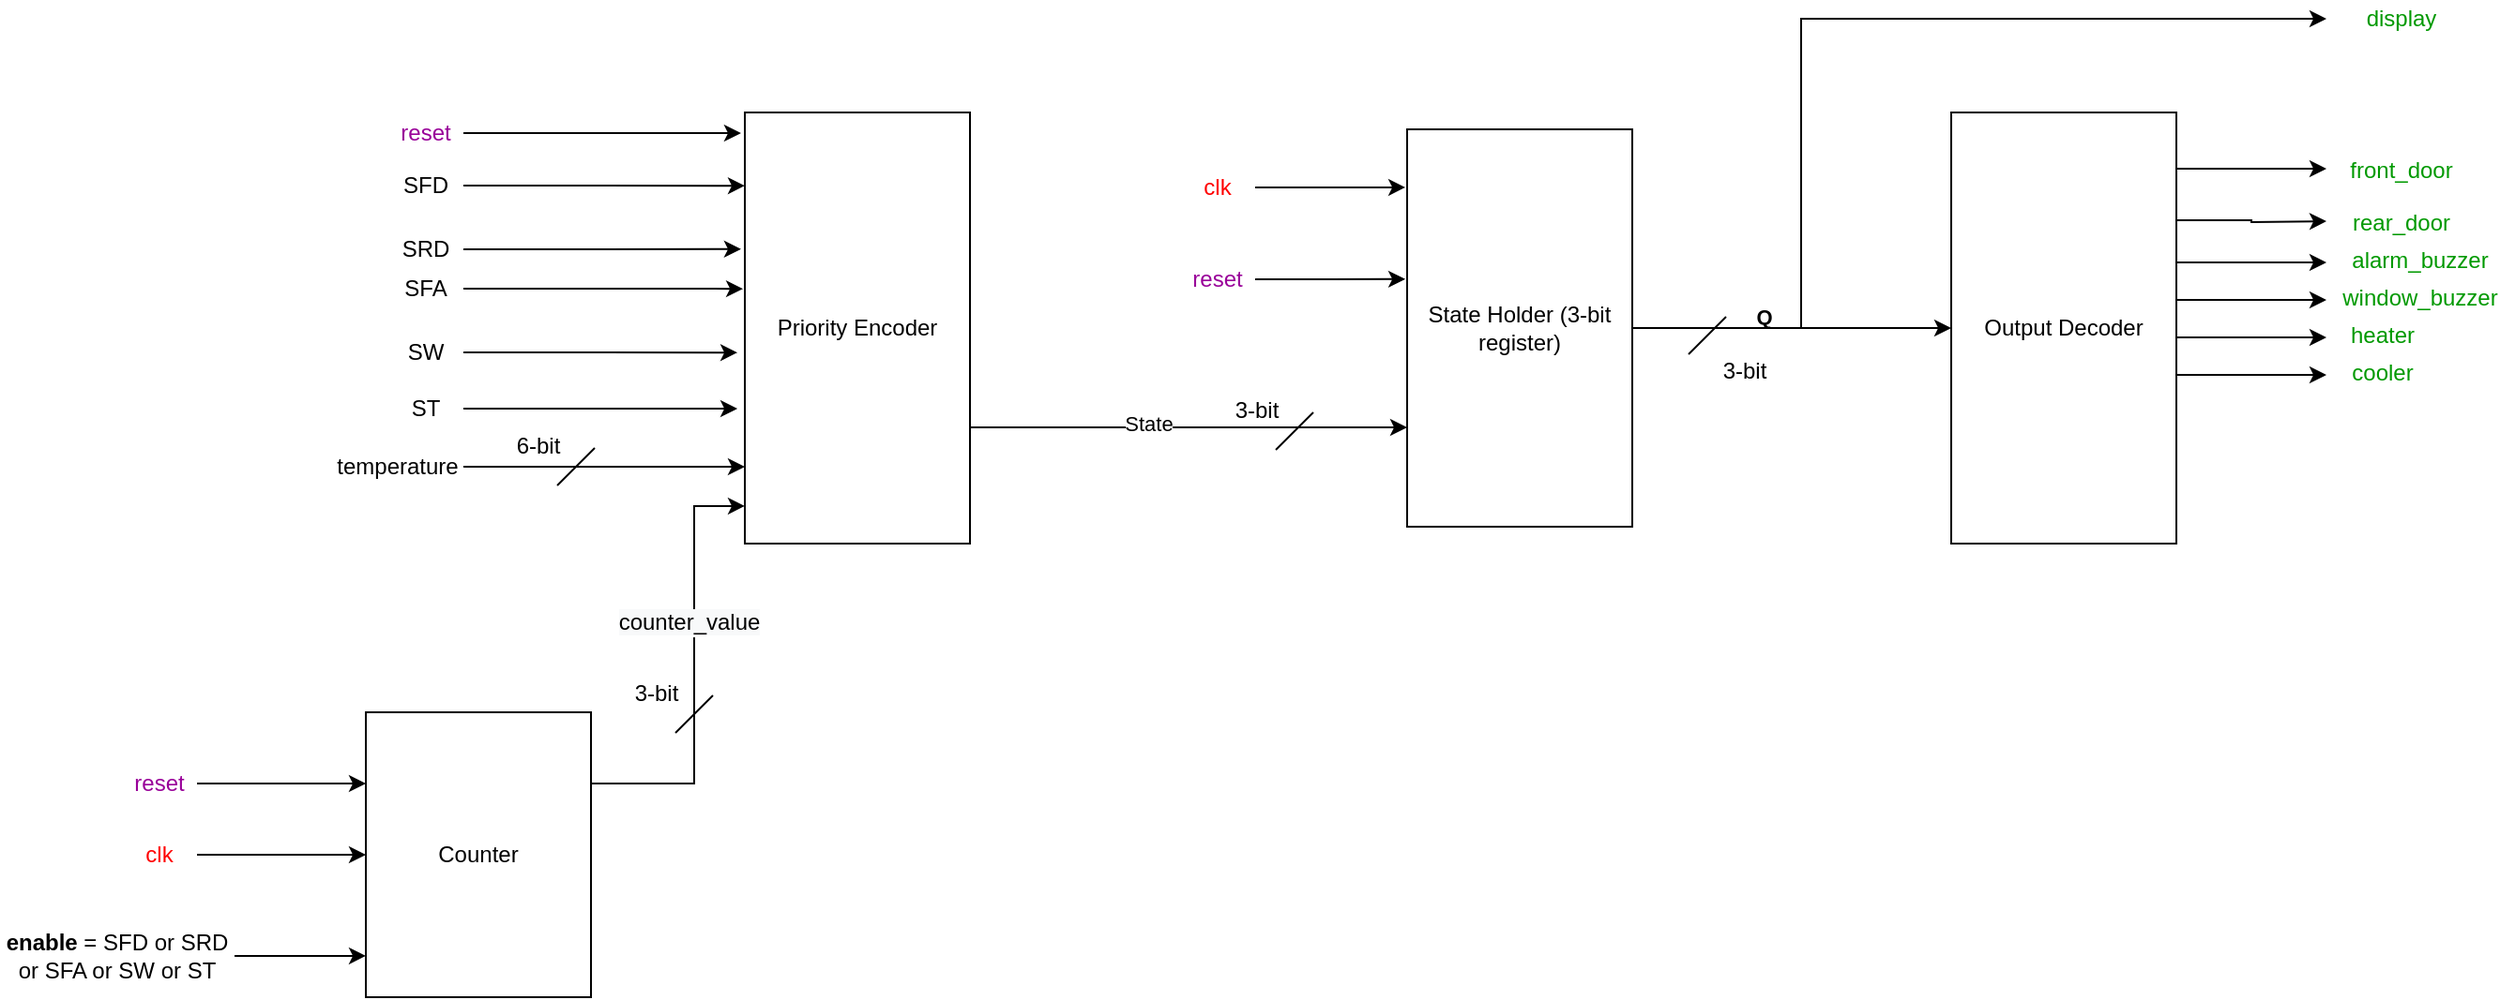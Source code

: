 <mxfile version="13.9.9" type="device"><diagram id="ZRtyASsCJgaGfPVEl4Qs" name="Page-1"><mxGraphModel dx="782" dy="497" grid="1" gridSize="10" guides="1" tooltips="1" connect="1" arrows="1" fold="1" page="1" pageScale="1" pageWidth="850" pageHeight="1100" math="0" shadow="0"><root><mxCell id="0"/><mxCell id="1" parent="0"/><mxCell id="_pDhiEGgsFHykVJucF6k-56" style="edgeStyle=orthogonalEdgeStyle;rounded=0;orthogonalLoop=1;jettySize=auto;html=1;exitX=1;exitY=0.75;exitDx=0;exitDy=0;entryX=0;entryY=0.75;entryDx=0;entryDy=0;" parent="1" source="_pDhiEGgsFHykVJucF6k-1" target="_pDhiEGgsFHykVJucF6k-34" edge="1"><mxGeometry relative="1" as="geometry"><Array as="points"><mxPoint x="470" y="288"/></Array></mxGeometry></mxCell><mxCell id="_pDhiEGgsFHykVJucF6k-60" value="State" style="edgeLabel;html=1;align=center;verticalAlign=middle;resizable=0;points=[];" parent="_pDhiEGgsFHykVJucF6k-56" vertex="1" connectable="0"><mxGeometry x="0.257" y="2" relative="1" as="geometry"><mxPoint as="offset"/></mxGeometry></mxCell><mxCell id="_pDhiEGgsFHykVJucF6k-1" value="Priority Encoder" style="rounded=0;whiteSpace=wrap;html=1;" parent="1" vertex="1"><mxGeometry x="417" y="120" width="120" height="230" as="geometry"/></mxCell><mxCell id="_pDhiEGgsFHykVJucF6k-3" style="edgeStyle=orthogonalEdgeStyle;rounded=0;orthogonalLoop=1;jettySize=auto;html=1;entryX=-0.017;entryY=0.048;entryDx=0;entryDy=0;entryPerimeter=0;" parent="1" source="_pDhiEGgsFHykVJucF6k-2" target="_pDhiEGgsFHykVJucF6k-1" edge="1"><mxGeometry relative="1" as="geometry"/></mxCell><mxCell id="_pDhiEGgsFHykVJucF6k-2" value="&lt;font color=&quot;#990099&quot;&gt;reset&lt;/font&gt;" style="text;html=1;strokeColor=none;fillColor=none;align=center;verticalAlign=middle;whiteSpace=wrap;rounded=0;" parent="1" vertex="1"><mxGeometry x="227" y="121" width="40" height="20" as="geometry"/></mxCell><mxCell id="_pDhiEGgsFHykVJucF6k-5" style="edgeStyle=orthogonalEdgeStyle;rounded=0;orthogonalLoop=1;jettySize=auto;html=1;entryX=0;entryY=0.17;entryDx=0;entryDy=0;entryPerimeter=0;" parent="1" source="_pDhiEGgsFHykVJucF6k-4" target="_pDhiEGgsFHykVJucF6k-1" edge="1"><mxGeometry relative="1" as="geometry"/></mxCell><mxCell id="_pDhiEGgsFHykVJucF6k-4" value="SFD" style="text;html=1;strokeColor=none;fillColor=none;align=center;verticalAlign=middle;whiteSpace=wrap;rounded=0;" parent="1" vertex="1"><mxGeometry x="227" y="149" width="40" height="20" as="geometry"/></mxCell><mxCell id="_pDhiEGgsFHykVJucF6k-13" style="edgeStyle=orthogonalEdgeStyle;rounded=0;orthogonalLoop=1;jettySize=auto;html=1;entryX=-0.017;entryY=0.317;entryDx=0;entryDy=0;entryPerimeter=0;" parent="1" source="_pDhiEGgsFHykVJucF6k-6" target="_pDhiEGgsFHykVJucF6k-1" edge="1"><mxGeometry relative="1" as="geometry"/></mxCell><mxCell id="_pDhiEGgsFHykVJucF6k-6" value="SRD" style="text;html=1;strokeColor=none;fillColor=none;align=center;verticalAlign=middle;whiteSpace=wrap;rounded=0;" parent="1" vertex="1"><mxGeometry x="227" y="183" width="40" height="20" as="geometry"/></mxCell><mxCell id="_pDhiEGgsFHykVJucF6k-9" style="edgeStyle=orthogonalEdgeStyle;rounded=0;orthogonalLoop=1;jettySize=auto;html=1;entryX=-0.008;entryY=0.409;entryDx=0;entryDy=0;entryPerimeter=0;" parent="1" source="_pDhiEGgsFHykVJucF6k-8" target="_pDhiEGgsFHykVJucF6k-1" edge="1"><mxGeometry relative="1" as="geometry"/></mxCell><mxCell id="_pDhiEGgsFHykVJucF6k-8" value="SFA" style="text;html=1;strokeColor=none;fillColor=none;align=center;verticalAlign=middle;whiteSpace=wrap;rounded=0;" parent="1" vertex="1"><mxGeometry x="227" y="204" width="40" height="20" as="geometry"/></mxCell><mxCell id="_pDhiEGgsFHykVJucF6k-15" style="edgeStyle=orthogonalEdgeStyle;rounded=0;orthogonalLoop=1;jettySize=auto;html=1;entryX=-0.033;entryY=0.557;entryDx=0;entryDy=0;entryPerimeter=0;" parent="1" source="_pDhiEGgsFHykVJucF6k-10" target="_pDhiEGgsFHykVJucF6k-1" edge="1"><mxGeometry relative="1" as="geometry"/></mxCell><mxCell id="_pDhiEGgsFHykVJucF6k-10" value="SW" style="text;html=1;strokeColor=none;fillColor=none;align=center;verticalAlign=middle;whiteSpace=wrap;rounded=0;" parent="1" vertex="1"><mxGeometry x="227" y="238" width="40" height="20" as="geometry"/></mxCell><mxCell id="_pDhiEGgsFHykVJucF6k-17" style="edgeStyle=orthogonalEdgeStyle;rounded=0;orthogonalLoop=1;jettySize=auto;html=1;entryX=-0.033;entryY=0.687;entryDx=0;entryDy=0;entryPerimeter=0;" parent="1" source="_pDhiEGgsFHykVJucF6k-16" target="_pDhiEGgsFHykVJucF6k-1" edge="1"><mxGeometry relative="1" as="geometry"/></mxCell><mxCell id="_pDhiEGgsFHykVJucF6k-16" value="ST" style="text;html=1;strokeColor=none;fillColor=none;align=center;verticalAlign=middle;whiteSpace=wrap;rounded=0;" parent="1" vertex="1"><mxGeometry x="227" y="268" width="40" height="20" as="geometry"/></mxCell><mxCell id="_pDhiEGgsFHykVJucF6k-22" style="edgeStyle=orthogonalEdgeStyle;rounded=0;orthogonalLoop=1;jettySize=auto;html=1;entryX=0;entryY=0.822;entryDx=0;entryDy=0;entryPerimeter=0;" parent="1" source="_pDhiEGgsFHykVJucF6k-18" target="_pDhiEGgsFHykVJucF6k-1" edge="1"><mxGeometry relative="1" as="geometry"/></mxCell><mxCell id="_pDhiEGgsFHykVJucF6k-18" value="temperature" style="text;html=1;strokeColor=none;fillColor=none;align=center;verticalAlign=middle;whiteSpace=wrap;rounded=0;" parent="1" vertex="1"><mxGeometry x="197" y="299" width="70" height="20" as="geometry"/></mxCell><mxCell id="_pDhiEGgsFHykVJucF6k-23" value="" style="endArrow=none;html=1;" parent="1" edge="1"><mxGeometry width="50" height="50" relative="1" as="geometry"><mxPoint x="317" y="319" as="sourcePoint"/><mxPoint x="337" y="299" as="targetPoint"/></mxGeometry></mxCell><mxCell id="_pDhiEGgsFHykVJucF6k-24" value="6-bit" style="text;html=1;strokeColor=none;fillColor=none;align=center;verticalAlign=middle;whiteSpace=wrap;rounded=0;" parent="1" vertex="1"><mxGeometry x="287" y="288" width="40" height="20" as="geometry"/></mxCell><mxCell id="_pDhiEGgsFHykVJucF6k-33" style="edgeStyle=orthogonalEdgeStyle;rounded=0;orthogonalLoop=1;jettySize=auto;html=1;exitX=1;exitY=0.25;exitDx=0;exitDy=0;entryX=0;entryY=0.913;entryDx=0;entryDy=0;entryPerimeter=0;" parent="1" source="_pDhiEGgsFHykVJucF6k-26" target="_pDhiEGgsFHykVJucF6k-1" edge="1"><mxGeometry relative="1" as="geometry"><Array as="points"><mxPoint x="390" y="478"/><mxPoint x="390" y="330"/></Array></mxGeometry></mxCell><mxCell id="_pDhiEGgsFHykVJucF6k-59" value="&lt;span style=&quot;font-size: 12px ; background-color: rgb(248 , 249 , 250)&quot;&gt;counter_value&lt;/span&gt;" style="edgeLabel;html=1;align=center;verticalAlign=middle;resizable=0;points=[];" parent="_pDhiEGgsFHykVJucF6k-33" vertex="1" connectable="0"><mxGeometry x="0.226" y="3" relative="1" as="geometry"><mxPoint as="offset"/></mxGeometry></mxCell><mxCell id="_pDhiEGgsFHykVJucF6k-26" value="Counter" style="rounded=0;whiteSpace=wrap;html=1;" parent="1" vertex="1"><mxGeometry x="215" y="440" width="120" height="152" as="geometry"/></mxCell><mxCell id="_pDhiEGgsFHykVJucF6k-28" style="edgeStyle=orthogonalEdgeStyle;rounded=0;orthogonalLoop=1;jettySize=auto;html=1;entryX=0;entryY=0.25;entryDx=0;entryDy=0;" parent="1" source="_pDhiEGgsFHykVJucF6k-27" target="_pDhiEGgsFHykVJucF6k-26" edge="1"><mxGeometry relative="1" as="geometry"/></mxCell><mxCell id="_pDhiEGgsFHykVJucF6k-27" value="&lt;font color=&quot;#990099&quot;&gt;reset&lt;/font&gt;" style="text;html=1;strokeColor=none;fillColor=none;align=center;verticalAlign=middle;whiteSpace=wrap;rounded=0;" parent="1" vertex="1"><mxGeometry x="85" y="468" width="40" height="20" as="geometry"/></mxCell><mxCell id="_pDhiEGgsFHykVJucF6k-30" style="edgeStyle=orthogonalEdgeStyle;rounded=0;orthogonalLoop=1;jettySize=auto;html=1;entryX=0;entryY=0.5;entryDx=0;entryDy=0;" parent="1" source="_pDhiEGgsFHykVJucF6k-29" target="_pDhiEGgsFHykVJucF6k-26" edge="1"><mxGeometry relative="1" as="geometry"/></mxCell><mxCell id="_pDhiEGgsFHykVJucF6k-29" value="&lt;font color=&quot;#ff0000&quot;&gt;clk&lt;/font&gt;" style="text;html=1;strokeColor=none;fillColor=none;align=center;verticalAlign=middle;whiteSpace=wrap;rounded=0;" parent="1" vertex="1"><mxGeometry x="85" y="506" width="40" height="20" as="geometry"/></mxCell><mxCell id="_pDhiEGgsFHykVJucF6k-32" style="edgeStyle=orthogonalEdgeStyle;rounded=0;orthogonalLoop=1;jettySize=auto;html=1;entryX=0;entryY=0.855;entryDx=0;entryDy=0;entryPerimeter=0;" parent="1" source="_pDhiEGgsFHykVJucF6k-31" target="_pDhiEGgsFHykVJucF6k-26" edge="1"><mxGeometry relative="1" as="geometry"/></mxCell><mxCell id="_pDhiEGgsFHykVJucF6k-31" value="&lt;b&gt;enable&lt;/b&gt; = SFD or SRD or SFA or SW or ST" style="text;html=1;strokeColor=none;fillColor=none;align=center;verticalAlign=middle;whiteSpace=wrap;rounded=0;" parent="1" vertex="1"><mxGeometry x="20" y="560" width="125" height="20" as="geometry"/></mxCell><mxCell id="_pDhiEGgsFHykVJucF6k-41" style="edgeStyle=orthogonalEdgeStyle;rounded=0;orthogonalLoop=1;jettySize=auto;html=1;exitX=1;exitY=0.5;exitDx=0;exitDy=0;entryX=0;entryY=0.5;entryDx=0;entryDy=0;" parent="1" source="_pDhiEGgsFHykVJucF6k-34" target="_pDhiEGgsFHykVJucF6k-40" edge="1"><mxGeometry relative="1" as="geometry"/></mxCell><mxCell id="_pDhiEGgsFHykVJucF6k-63" value="&lt;b&gt;Q&lt;/b&gt;" style="edgeLabel;html=1;align=center;verticalAlign=middle;resizable=0;points=[];" parent="_pDhiEGgsFHykVJucF6k-41" vertex="1" connectable="0"><mxGeometry x="-0.282" y="4" relative="1" as="geometry"><mxPoint x="9" y="-2" as="offset"/></mxGeometry></mxCell><mxCell id="_pDhiEGgsFHykVJucF6k-64" style="edgeStyle=orthogonalEdgeStyle;rounded=0;orthogonalLoop=1;jettySize=auto;html=1;exitX=1;exitY=0.5;exitDx=0;exitDy=0;" parent="1" source="_pDhiEGgsFHykVJucF6k-34" edge="1"><mxGeometry relative="1" as="geometry"><mxPoint x="1260" y="70" as="targetPoint"/><Array as="points"><mxPoint x="980" y="235"/><mxPoint x="980" y="70"/></Array></mxGeometry></mxCell><mxCell id="_pDhiEGgsFHykVJucF6k-34" value="State Holder (3-bit register)" style="rounded=0;whiteSpace=wrap;html=1;" parent="1" vertex="1"><mxGeometry x="770" y="129" width="120" height="212" as="geometry"/></mxCell><mxCell id="_pDhiEGgsFHykVJucF6k-36" style="edgeStyle=orthogonalEdgeStyle;rounded=0;orthogonalLoop=1;jettySize=auto;html=1;entryX=-0.008;entryY=0.146;entryDx=0;entryDy=0;entryPerimeter=0;" parent="1" source="_pDhiEGgsFHykVJucF6k-35" target="_pDhiEGgsFHykVJucF6k-34" edge="1"><mxGeometry relative="1" as="geometry"/></mxCell><mxCell id="_pDhiEGgsFHykVJucF6k-35" value="&lt;font color=&quot;#ff0000&quot;&gt;clk&lt;/font&gt;" style="text;html=1;strokeColor=none;fillColor=none;align=center;verticalAlign=middle;whiteSpace=wrap;rounded=0;" parent="1" vertex="1"><mxGeometry x="649" y="150" width="40" height="20" as="geometry"/></mxCell><mxCell id="_pDhiEGgsFHykVJucF6k-38" style="edgeStyle=orthogonalEdgeStyle;rounded=0;orthogonalLoop=1;jettySize=auto;html=1;entryX=-0.008;entryY=0.377;entryDx=0;entryDy=0;entryPerimeter=0;" parent="1" source="_pDhiEGgsFHykVJucF6k-37" target="_pDhiEGgsFHykVJucF6k-34" edge="1"><mxGeometry relative="1" as="geometry"/></mxCell><mxCell id="_pDhiEGgsFHykVJucF6k-37" value="&lt;font color=&quot;#990099&quot;&gt;reset&lt;/font&gt;" style="text;html=1;strokeColor=none;fillColor=none;align=center;verticalAlign=middle;whiteSpace=wrap;rounded=0;" parent="1" vertex="1"><mxGeometry x="649" y="199" width="40" height="20" as="geometry"/></mxCell><mxCell id="_pDhiEGgsFHykVJucF6k-42" style="edgeStyle=orthogonalEdgeStyle;rounded=0;orthogonalLoop=1;jettySize=auto;html=1;exitX=1;exitY=0.25;exitDx=0;exitDy=0;" parent="1" source="_pDhiEGgsFHykVJucF6k-40" edge="1"><mxGeometry relative="1" as="geometry"><mxPoint x="1260" y="178" as="targetPoint"/></mxGeometry></mxCell><mxCell id="_pDhiEGgsFHykVJucF6k-43" style="edgeStyle=orthogonalEdgeStyle;rounded=0;orthogonalLoop=1;jettySize=auto;html=1;exitX=1;exitY=0.5;exitDx=0;exitDy=0;" parent="1" source="_pDhiEGgsFHykVJucF6k-40" edge="1"><mxGeometry relative="1" as="geometry"><mxPoint x="1260" y="200" as="targetPoint"/><Array as="points"><mxPoint x="1180" y="200"/></Array></mxGeometry></mxCell><mxCell id="_pDhiEGgsFHykVJucF6k-45" style="edgeStyle=orthogonalEdgeStyle;rounded=0;orthogonalLoop=1;jettySize=auto;html=1;exitX=1;exitY=0.75;exitDx=0;exitDy=0;" parent="1" source="_pDhiEGgsFHykVJucF6k-40" edge="1"><mxGeometry relative="1" as="geometry"><mxPoint x="1260" y="220" as="targetPoint"/><Array as="points"><mxPoint x="1180" y="220"/></Array></mxGeometry></mxCell><mxCell id="_pDhiEGgsFHykVJucF6k-46" style="edgeStyle=orthogonalEdgeStyle;rounded=0;orthogonalLoop=1;jettySize=auto;html=1;exitX=1;exitY=0.75;exitDx=0;exitDy=0;" parent="1" source="_pDhiEGgsFHykVJucF6k-40" edge="1"><mxGeometry relative="1" as="geometry"><mxPoint x="1260" y="240" as="targetPoint"/><Array as="points"><mxPoint x="1180" y="240"/></Array></mxGeometry></mxCell><mxCell id="_pDhiEGgsFHykVJucF6k-47" style="edgeStyle=orthogonalEdgeStyle;rounded=0;orthogonalLoop=1;jettySize=auto;html=1;exitX=1;exitY=0.75;exitDx=0;exitDy=0;" parent="1" source="_pDhiEGgsFHykVJucF6k-40" edge="1"><mxGeometry relative="1" as="geometry"><mxPoint x="1260" y="260" as="targetPoint"/><Array as="points"><mxPoint x="1180" y="260"/></Array></mxGeometry></mxCell><mxCell id="_pDhiEGgsFHykVJucF6k-55" style="edgeStyle=orthogonalEdgeStyle;rounded=0;orthogonalLoop=1;jettySize=auto;html=1;exitX=1;exitY=0.5;exitDx=0;exitDy=0;" parent="1" source="_pDhiEGgsFHykVJucF6k-40" edge="1"><mxGeometry relative="1" as="geometry"><mxPoint x="1260" y="150" as="targetPoint"/><Array as="points"><mxPoint x="1180" y="150"/></Array></mxGeometry></mxCell><mxCell id="_pDhiEGgsFHykVJucF6k-40" value="Output Decoder" style="rounded=0;whiteSpace=wrap;html=1;" parent="1" vertex="1"><mxGeometry x="1060" y="120" width="120" height="230" as="geometry"/></mxCell><mxCell id="_pDhiEGgsFHykVJucF6k-48" value="&lt;font color=&quot;#009900&quot;&gt;front_door&lt;/font&gt;" style="text;html=1;strokeColor=none;fillColor=none;align=center;verticalAlign=middle;whiteSpace=wrap;rounded=0;" parent="1" vertex="1"><mxGeometry x="1270" y="141" width="60" height="20" as="geometry"/></mxCell><mxCell id="_pDhiEGgsFHykVJucF6k-50" value="&lt;font color=&quot;#009900&quot;&gt;rear_door&lt;/font&gt;" style="text;html=1;strokeColor=none;fillColor=none;align=center;verticalAlign=middle;whiteSpace=wrap;rounded=0;" parent="1" vertex="1"><mxGeometry x="1270" y="169" width="60" height="20" as="geometry"/></mxCell><mxCell id="_pDhiEGgsFHykVJucF6k-51" value="&lt;font color=&quot;#009900&quot;&gt;alarm_buzzer&lt;/font&gt;" style="text;html=1;strokeColor=none;fillColor=none;align=center;verticalAlign=middle;whiteSpace=wrap;rounded=0;" parent="1" vertex="1"><mxGeometry x="1270" y="189" width="80" height="20" as="geometry"/></mxCell><mxCell id="_pDhiEGgsFHykVJucF6k-52" value="&lt;font color=&quot;#009900&quot;&gt;window_buzzer&lt;/font&gt;" style="text;html=1;strokeColor=none;fillColor=none;align=center;verticalAlign=middle;whiteSpace=wrap;rounded=0;" parent="1" vertex="1"><mxGeometry x="1270" y="209" width="80" height="20" as="geometry"/></mxCell><mxCell id="_pDhiEGgsFHykVJucF6k-53" value="&lt;font color=&quot;#009900&quot;&gt;heater&lt;/font&gt;" style="text;html=1;strokeColor=none;fillColor=none;align=center;verticalAlign=middle;whiteSpace=wrap;rounded=0;" parent="1" vertex="1"><mxGeometry x="1260" y="229" width="60" height="20" as="geometry"/></mxCell><mxCell id="_pDhiEGgsFHykVJucF6k-54" value="&lt;font color=&quot;#009900&quot;&gt;cooler&lt;/font&gt;" style="text;html=1;strokeColor=none;fillColor=none;align=center;verticalAlign=middle;whiteSpace=wrap;rounded=0;" parent="1" vertex="1"><mxGeometry x="1260" y="249" width="60" height="20" as="geometry"/></mxCell><mxCell id="_pDhiEGgsFHykVJucF6k-61" value="" style="endArrow=none;html=1;" parent="1" edge="1"><mxGeometry width="50" height="50" relative="1" as="geometry"><mxPoint x="700" y="300" as="sourcePoint"/><mxPoint x="720" y="280" as="targetPoint"/></mxGeometry></mxCell><mxCell id="_pDhiEGgsFHykVJucF6k-62" value="3-bit" style="text;html=1;strokeColor=none;fillColor=none;align=center;verticalAlign=middle;whiteSpace=wrap;rounded=0;" parent="1" vertex="1"><mxGeometry x="670" y="269" width="40" height="20" as="geometry"/></mxCell><mxCell id="_pDhiEGgsFHykVJucF6k-67" value="" style="endArrow=none;html=1;" parent="1" edge="1"><mxGeometry width="50" height="50" relative="1" as="geometry"><mxPoint x="920" y="249" as="sourcePoint"/><mxPoint x="940" y="229" as="targetPoint"/></mxGeometry></mxCell><mxCell id="_pDhiEGgsFHykVJucF6k-68" value="3-bit" style="text;html=1;strokeColor=none;fillColor=none;align=center;verticalAlign=middle;whiteSpace=wrap;rounded=0;" parent="1" vertex="1"><mxGeometry x="930" y="248" width="40" height="20" as="geometry"/></mxCell><mxCell id="_pDhiEGgsFHykVJucF6k-69" value="&lt;font color=&quot;#009900&quot;&gt;display&lt;/font&gt;" style="text;html=1;strokeColor=none;fillColor=none;align=center;verticalAlign=middle;whiteSpace=wrap;rounded=0;" parent="1" vertex="1"><mxGeometry x="1270" y="60" width="60" height="20" as="geometry"/></mxCell><mxCell id="g26LQ_hgl6YfvVGdtMyc-1" value="" style="endArrow=none;html=1;" edge="1" parent="1"><mxGeometry width="50" height="50" relative="1" as="geometry"><mxPoint x="380" y="451" as="sourcePoint"/><mxPoint x="400" y="431" as="targetPoint"/></mxGeometry></mxCell><mxCell id="g26LQ_hgl6YfvVGdtMyc-2" value="3-bit" style="text;html=1;strokeColor=none;fillColor=none;align=center;verticalAlign=middle;whiteSpace=wrap;rounded=0;" vertex="1" parent="1"><mxGeometry x="350" y="420" width="40" height="20" as="geometry"/></mxCell></root></mxGraphModel></diagram></mxfile>